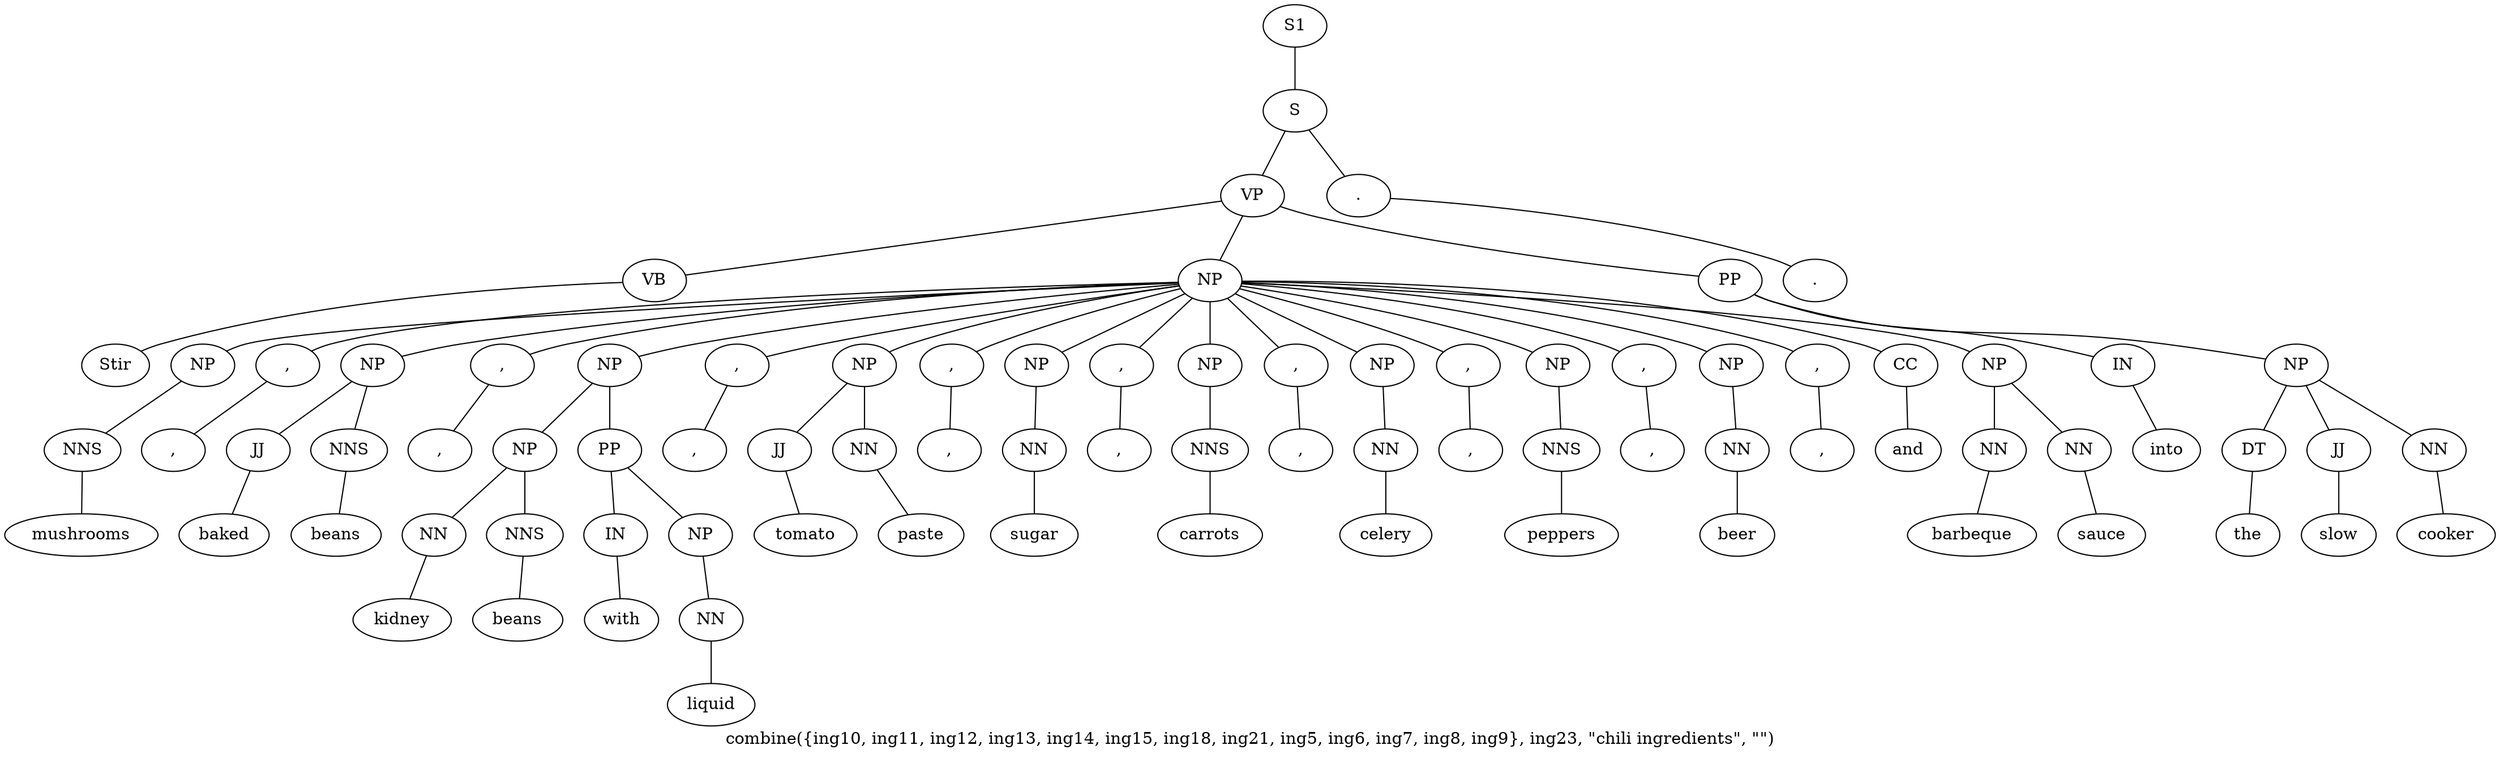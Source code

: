 graph SyntaxGraph {
	label = "combine({ing10, ing11, ing12, ing13, ing14, ing15, ing18, ing21, ing5, ing6, ing7, ing8, ing9}, ing23, \"chili ingredients\", \"\")";
	Node0 [label="S1"];
	Node1 [label="S"];
	Node2 [label="VP"];
	Node3 [label="VB"];
	Node4 [label="Stir"];
	Node5 [label="NP"];
	Node6 [label="NP"];
	Node7 [label="NNS"];
	Node8 [label="mushrooms"];
	Node9 [label=","];
	Node10 [label=","];
	Node11 [label="NP"];
	Node12 [label="JJ"];
	Node13 [label="baked"];
	Node14 [label="NNS"];
	Node15 [label="beans"];
	Node16 [label=","];
	Node17 [label=","];
	Node18 [label="NP"];
	Node19 [label="NP"];
	Node20 [label="NN"];
	Node21 [label="kidney"];
	Node22 [label="NNS"];
	Node23 [label="beans"];
	Node24 [label="PP"];
	Node25 [label="IN"];
	Node26 [label="with"];
	Node27 [label="NP"];
	Node28 [label="NN"];
	Node29 [label="liquid"];
	Node30 [label=","];
	Node31 [label=","];
	Node32 [label="NP"];
	Node33 [label="JJ"];
	Node34 [label="tomato"];
	Node35 [label="NN"];
	Node36 [label="paste"];
	Node37 [label=","];
	Node38 [label=","];
	Node39 [label="NP"];
	Node40 [label="NN"];
	Node41 [label="sugar"];
	Node42 [label=","];
	Node43 [label=","];
	Node44 [label="NP"];
	Node45 [label="NNS"];
	Node46 [label="carrots"];
	Node47 [label=","];
	Node48 [label=","];
	Node49 [label="NP"];
	Node50 [label="NN"];
	Node51 [label="celery"];
	Node52 [label=","];
	Node53 [label=","];
	Node54 [label="NP"];
	Node55 [label="NNS"];
	Node56 [label="peppers"];
	Node57 [label=","];
	Node58 [label=","];
	Node59 [label="NP"];
	Node60 [label="NN"];
	Node61 [label="beer"];
	Node62 [label=","];
	Node63 [label=","];
	Node64 [label="CC"];
	Node65 [label="and"];
	Node66 [label="NP"];
	Node67 [label="NN"];
	Node68 [label="barbeque"];
	Node69 [label="NN"];
	Node70 [label="sauce"];
	Node71 [label="PP"];
	Node72 [label="IN"];
	Node73 [label="into"];
	Node74 [label="NP"];
	Node75 [label="DT"];
	Node76 [label="the"];
	Node77 [label="JJ"];
	Node78 [label="slow"];
	Node79 [label="NN"];
	Node80 [label="cooker"];
	Node81 [label="."];
	Node82 [label="."];

	Node0 -- Node1;
	Node1 -- Node2;
	Node1 -- Node81;
	Node2 -- Node3;
	Node2 -- Node5;
	Node2 -- Node71;
	Node3 -- Node4;
	Node5 -- Node6;
	Node5 -- Node9;
	Node5 -- Node11;
	Node5 -- Node16;
	Node5 -- Node18;
	Node5 -- Node30;
	Node5 -- Node32;
	Node5 -- Node37;
	Node5 -- Node39;
	Node5 -- Node42;
	Node5 -- Node44;
	Node5 -- Node47;
	Node5 -- Node49;
	Node5 -- Node52;
	Node5 -- Node54;
	Node5 -- Node57;
	Node5 -- Node59;
	Node5 -- Node62;
	Node5 -- Node64;
	Node5 -- Node66;
	Node6 -- Node7;
	Node7 -- Node8;
	Node9 -- Node10;
	Node11 -- Node12;
	Node11 -- Node14;
	Node12 -- Node13;
	Node14 -- Node15;
	Node16 -- Node17;
	Node18 -- Node19;
	Node18 -- Node24;
	Node19 -- Node20;
	Node19 -- Node22;
	Node20 -- Node21;
	Node22 -- Node23;
	Node24 -- Node25;
	Node24 -- Node27;
	Node25 -- Node26;
	Node27 -- Node28;
	Node28 -- Node29;
	Node30 -- Node31;
	Node32 -- Node33;
	Node32 -- Node35;
	Node33 -- Node34;
	Node35 -- Node36;
	Node37 -- Node38;
	Node39 -- Node40;
	Node40 -- Node41;
	Node42 -- Node43;
	Node44 -- Node45;
	Node45 -- Node46;
	Node47 -- Node48;
	Node49 -- Node50;
	Node50 -- Node51;
	Node52 -- Node53;
	Node54 -- Node55;
	Node55 -- Node56;
	Node57 -- Node58;
	Node59 -- Node60;
	Node60 -- Node61;
	Node62 -- Node63;
	Node64 -- Node65;
	Node66 -- Node67;
	Node66 -- Node69;
	Node67 -- Node68;
	Node69 -- Node70;
	Node71 -- Node72;
	Node71 -- Node74;
	Node72 -- Node73;
	Node74 -- Node75;
	Node74 -- Node77;
	Node74 -- Node79;
	Node75 -- Node76;
	Node77 -- Node78;
	Node79 -- Node80;
	Node81 -- Node82;
}